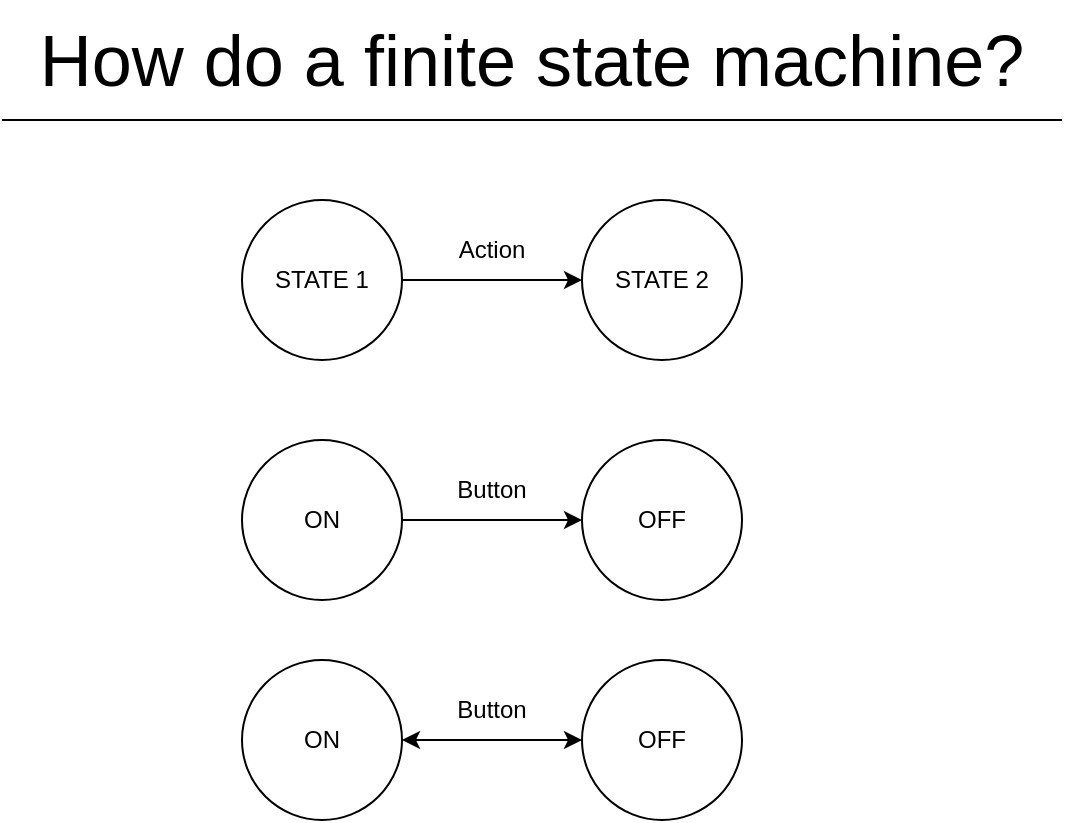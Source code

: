 <mxfile>
    <diagram id="GAWc1gAhpG-Zxj6IqSYM" name="Page-1">
        <mxGraphModel dx="986" dy="441" grid="1" gridSize="10" guides="1" tooltips="1" connect="1" arrows="1" fold="1" page="1" pageScale="1" pageWidth="850" pageHeight="1100" math="0" shadow="0">
            <root>
                <mxCell id="0"/>
                <mxCell id="1" parent="0"/>
                <mxCell id="2" value="&lt;span style=&quot;font-size: 36px;&quot;&gt;How do a finite state machine?&lt;/span&gt;" style="text;html=1;strokeColor=none;fillColor=none;align=center;verticalAlign=middle;whiteSpace=wrap;rounded=0;" vertex="1" parent="1">
                    <mxGeometry x="180" width="530" height="60" as="geometry"/>
                </mxCell>
                <mxCell id="3" value="" style="endArrow=none;html=1;fontSize=36;exitX=0;exitY=1;exitDx=0;exitDy=0;entryX=1;entryY=1;entryDx=0;entryDy=0;" edge="1" parent="1" source="2" target="2">
                    <mxGeometry width="50" height="50" relative="1" as="geometry">
                        <mxPoint x="330" y="200" as="sourcePoint"/>
                        <mxPoint x="380" y="150" as="targetPoint"/>
                    </mxGeometry>
                </mxCell>
                <mxCell id="4" value="STATE 1" style="ellipse;whiteSpace=wrap;html=1;aspect=fixed;" vertex="1" parent="1">
                    <mxGeometry x="300" y="100" width="80" height="80" as="geometry"/>
                </mxCell>
                <mxCell id="5" value="" style="endArrow=classic;html=1;exitX=1;exitY=0.5;exitDx=0;exitDy=0;" edge="1" parent="1" source="4" target="6">
                    <mxGeometry width="50" height="50" relative="1" as="geometry">
                        <mxPoint x="520" y="260" as="sourcePoint"/>
                        <mxPoint x="480" y="140" as="targetPoint"/>
                    </mxGeometry>
                </mxCell>
                <mxCell id="6" value="STATE 2" style="ellipse;whiteSpace=wrap;html=1;aspect=fixed;" vertex="1" parent="1">
                    <mxGeometry x="470" y="100" width="80" height="80" as="geometry"/>
                </mxCell>
                <mxCell id="7" value="Action" style="text;html=1;strokeColor=none;fillColor=none;align=center;verticalAlign=middle;whiteSpace=wrap;rounded=0;" vertex="1" parent="1">
                    <mxGeometry x="395" y="110" width="60" height="30" as="geometry"/>
                </mxCell>
                <mxCell id="8" value="ON" style="ellipse;whiteSpace=wrap;html=1;aspect=fixed;" vertex="1" parent="1">
                    <mxGeometry x="300" y="220" width="80" height="80" as="geometry"/>
                </mxCell>
                <mxCell id="9" value="" style="endArrow=classic;html=1;exitX=1;exitY=0.5;exitDx=0;exitDy=0;" edge="1" parent="1" source="8" target="10">
                    <mxGeometry width="50" height="50" relative="1" as="geometry">
                        <mxPoint x="520" y="380" as="sourcePoint"/>
                        <mxPoint x="480" y="260" as="targetPoint"/>
                    </mxGeometry>
                </mxCell>
                <mxCell id="10" value="OFF" style="ellipse;whiteSpace=wrap;html=1;aspect=fixed;" vertex="1" parent="1">
                    <mxGeometry x="470" y="220" width="80" height="80" as="geometry"/>
                </mxCell>
                <mxCell id="11" value="Button" style="text;html=1;strokeColor=none;fillColor=none;align=center;verticalAlign=middle;whiteSpace=wrap;rounded=0;" vertex="1" parent="1">
                    <mxGeometry x="395" y="230" width="60" height="30" as="geometry"/>
                </mxCell>
                <mxCell id="12" value="ON" style="ellipse;whiteSpace=wrap;html=1;aspect=fixed;" vertex="1" parent="1">
                    <mxGeometry x="300" y="330" width="80" height="80" as="geometry"/>
                </mxCell>
                <mxCell id="14" value="OFF" style="ellipse;whiteSpace=wrap;html=1;aspect=fixed;" vertex="1" parent="1">
                    <mxGeometry x="470" y="330" width="80" height="80" as="geometry"/>
                </mxCell>
                <mxCell id="15" value="Button" style="text;html=1;strokeColor=none;fillColor=none;align=center;verticalAlign=middle;whiteSpace=wrap;rounded=0;" vertex="1" parent="1">
                    <mxGeometry x="395" y="340" width="60" height="30" as="geometry"/>
                </mxCell>
                <mxCell id="16" value="" style="endArrow=classic;startArrow=classic;html=1;entryX=0;entryY=0.5;entryDx=0;entryDy=0;exitX=1;exitY=0.5;exitDx=0;exitDy=0;" edge="1" parent="1" source="12" target="14">
                    <mxGeometry width="50" height="50" relative="1" as="geometry">
                        <mxPoint x="400" y="430" as="sourcePoint"/>
                        <mxPoint x="450" y="380" as="targetPoint"/>
                    </mxGeometry>
                </mxCell>
            </root>
        </mxGraphModel>
    </diagram>
</mxfile>